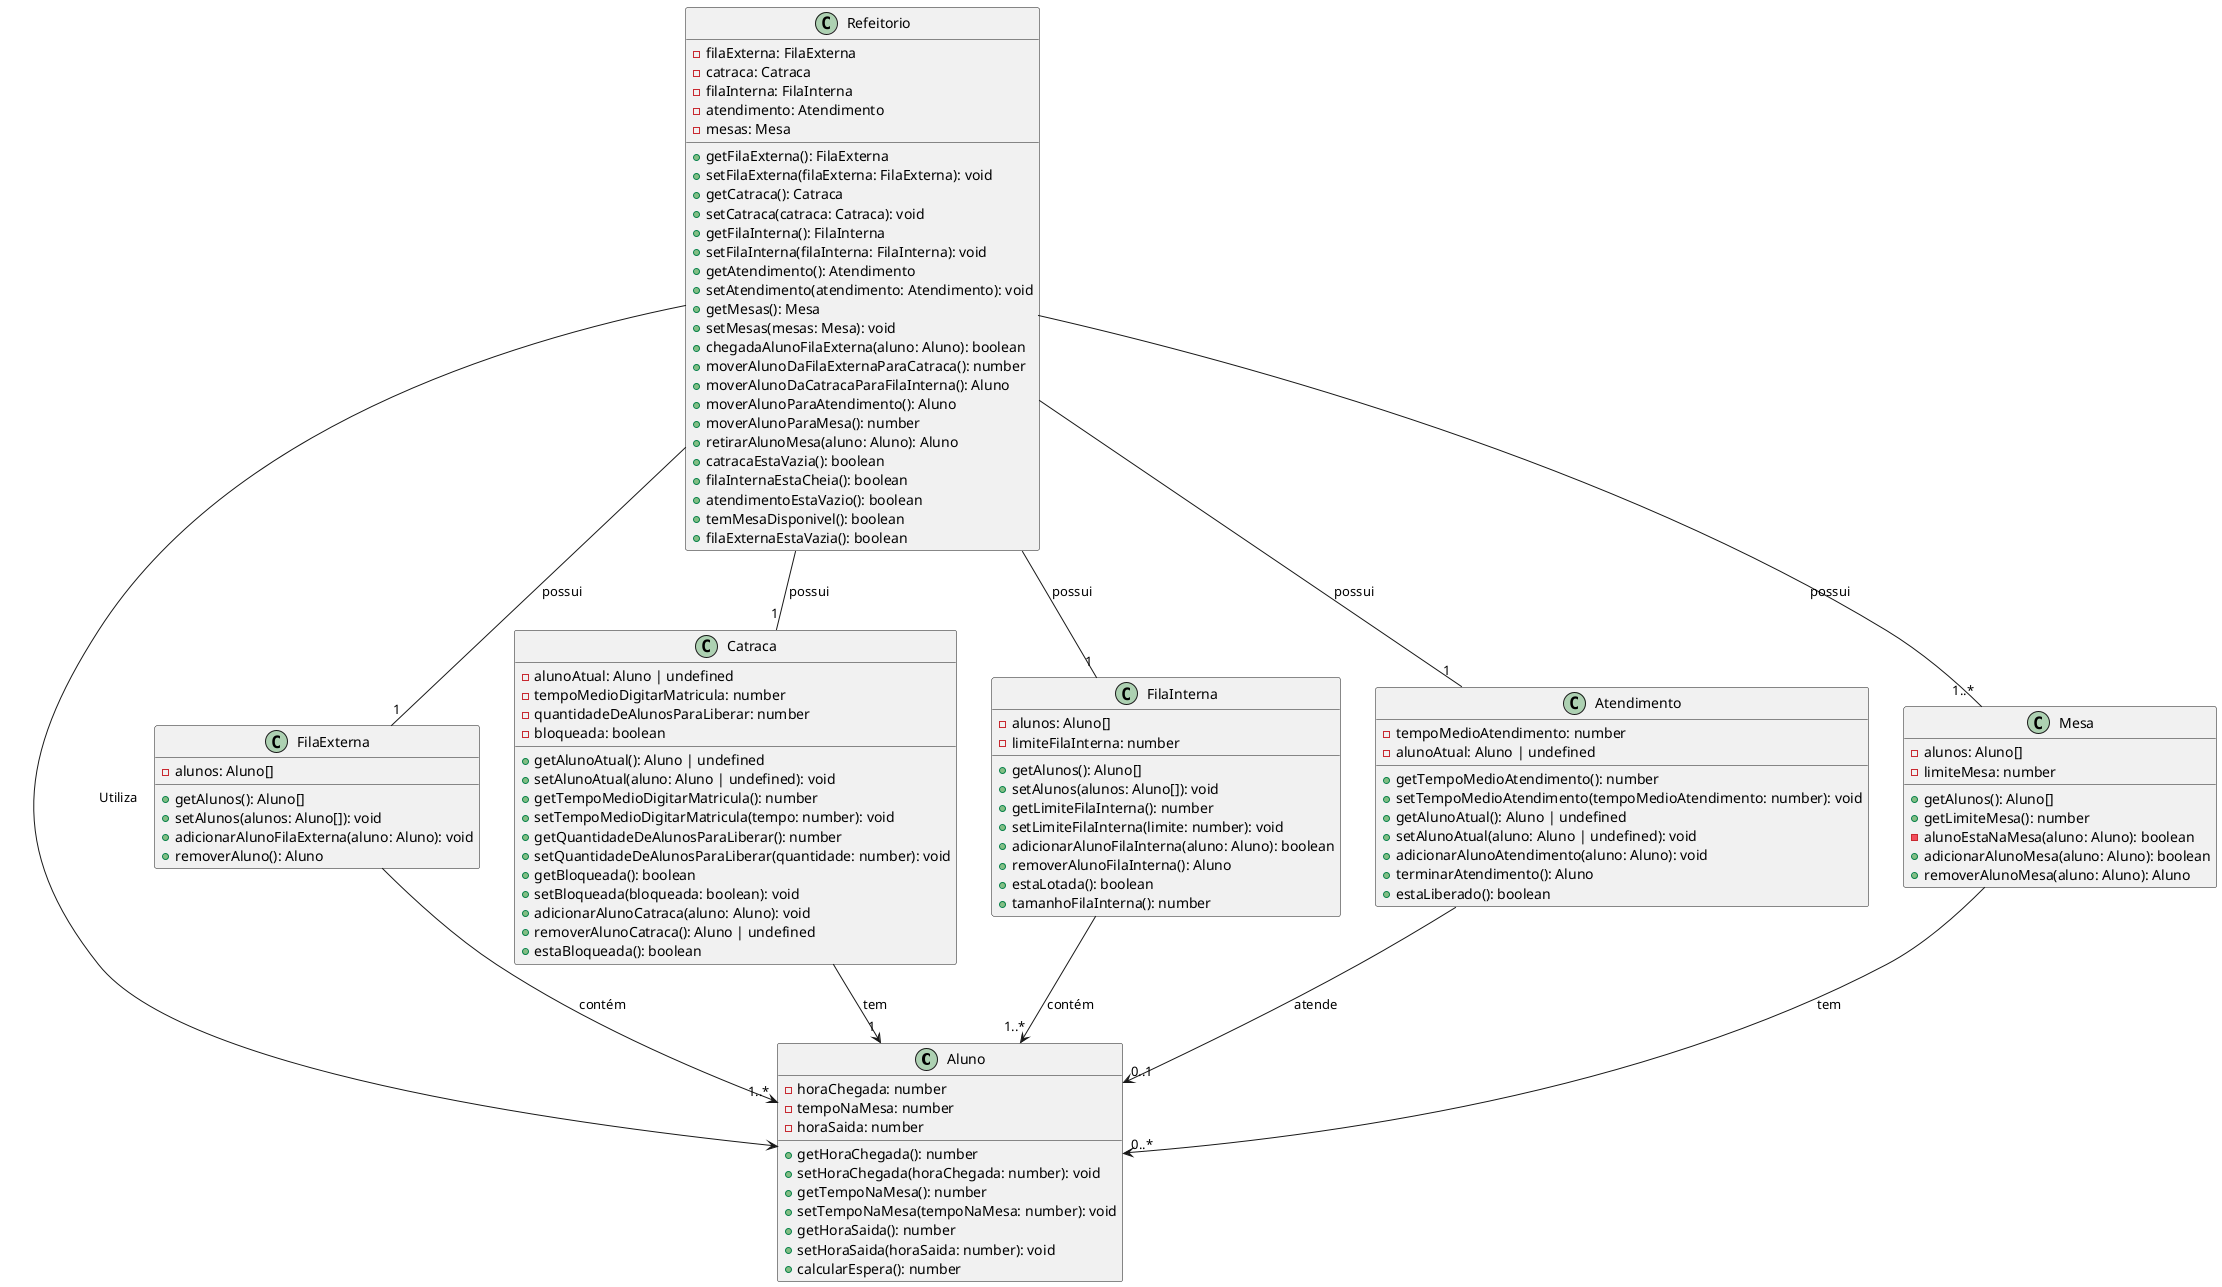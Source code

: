 @startuml Sistema 
class Aluno {
    - horaChegada: number
    - tempoNaMesa: number
    - horaSaida: number
    
    + getHoraChegada(): number
    + setHoraChegada(horaChegada: number): void
    + getTempoNaMesa(): number
    + setTempoNaMesa(tempoNaMesa: number): void
    + getHoraSaida(): number
    + setHoraSaida(horaSaida: number): void
    + calcularEspera(): number
}

class FilaExterna {
    - alunos: Aluno[]
    + getAlunos(): Aluno[]
    + setAlunos(alunos: Aluno[]): void
    + adicionarAlunoFilaExterna(aluno: Aluno): void
    + removerAluno(): Aluno
}

class Catraca {
    - alunoAtual: Aluno | undefined
    - tempoMedioDigitarMatricula: number
    - quantidadeDeAlunosParaLiberar: number
    - bloqueada: boolean
    + getAlunoAtual(): Aluno | undefined
    + setAlunoAtual(aluno: Aluno | undefined): void
    + getTempoMedioDigitarMatricula(): number
    + setTempoMedioDigitarMatricula(tempo: number): void
    + getQuantidadeDeAlunosParaLiberar(): number
    + setQuantidadeDeAlunosParaLiberar(quantidade: number): void
    + getBloqueada(): boolean
    + setBloqueada(bloqueada: boolean): void
    + adicionarAlunoCatraca(aluno: Aluno): void
    + removerAlunoCatraca(): Aluno | undefined
    + estaBloqueada(): boolean
}

class FilaInterna {
    - alunos: Aluno[]
    - limiteFilaInterna: number
    + getAlunos(): Aluno[]
    + setAlunos(alunos: Aluno[]): void
    + getLimiteFilaInterna(): number
    + setLimiteFilaInterna(limite: number): void
    + adicionarAlunoFilaInterna(aluno: Aluno): boolean
    + removerAlunoFilaInterna(): Aluno
    + estaLotada(): boolean
    + tamanhoFilaInterna(): number
}

class Atendimento {
    - tempoMedioAtendimento: number
    - alunoAtual: Aluno | undefined
    + getTempoMedioAtendimento(): number
    + setTempoMedioAtendimento(tempoMedioAtendimento: number): void
    + getAlunoAtual(): Aluno | undefined
    + setAlunoAtual(aluno: Aluno | undefined): void
    + adicionarAlunoAtendimento(aluno: Aluno): void
    + terminarAtendimento(): Aluno
    + estaLiberado(): boolean
}

class Mesa {
    - alunos: Aluno[]
    - limiteMesa: number
    + getAlunos(): Aluno[]
    + getLimiteMesa(): number
    - alunoEstaNaMesa(aluno: Aluno): boolean
    + adicionarAlunoMesa(aluno: Aluno): boolean
    + removerAlunoMesa(aluno: Aluno): Aluno
}

class Refeitorio {
    - filaExterna: FilaExterna
    - catraca: Catraca
    - filaInterna: FilaInterna
    - atendimento: Atendimento
    - mesas: Mesa
    + getFilaExterna(): FilaExterna
    + setFilaExterna(filaExterna: FilaExterna): void
    + getCatraca(): Catraca
    + setCatraca(catraca: Catraca): void
    + getFilaInterna(): FilaInterna
    + setFilaInterna(filaInterna: FilaInterna): void
    + getAtendimento(): Atendimento
    + setAtendimento(atendimento: Atendimento): void
    + getMesas(): Mesa
    + setMesas(mesas: Mesa): void
    + chegadaAlunoFilaExterna(aluno: Aluno): boolean
    + moverAlunoDaFilaExternaParaCatraca(): number
    + moverAlunoDaCatracaParaFilaInterna(): Aluno
    + moverAlunoParaAtendimento(): Aluno
    + moverAlunoParaMesa(): number
    + retirarAlunoMesa(aluno: Aluno): Aluno
    + catracaEstaVazia(): boolean
    + filaInternaEstaCheia(): boolean
    + atendimentoEstaVazio(): boolean
    + temMesaDisponivel(): boolean
    + filaExternaEstaVazia(): boolean
}

FilaExterna --> "1..*" Aluno : "contém"
FilaInterna --> "1..*" Aluno : "contém"
Catraca --> "1" Aluno : "tem"
Atendimento --> "0..1" Aluno: "atende"
Mesa --> "0..*" Aluno : "tem"
Refeitorio -- "1" FilaExterna : "possui"
Refeitorio -- "1" Catraca : "possui"
Refeitorio -- "1" FilaInterna : "possui"
Refeitorio -- "1" Atendimento : "possui"
Refeitorio -- "1..*" Mesa : "possui"
Refeitorio --> Aluno : Utiliza
@enduml
